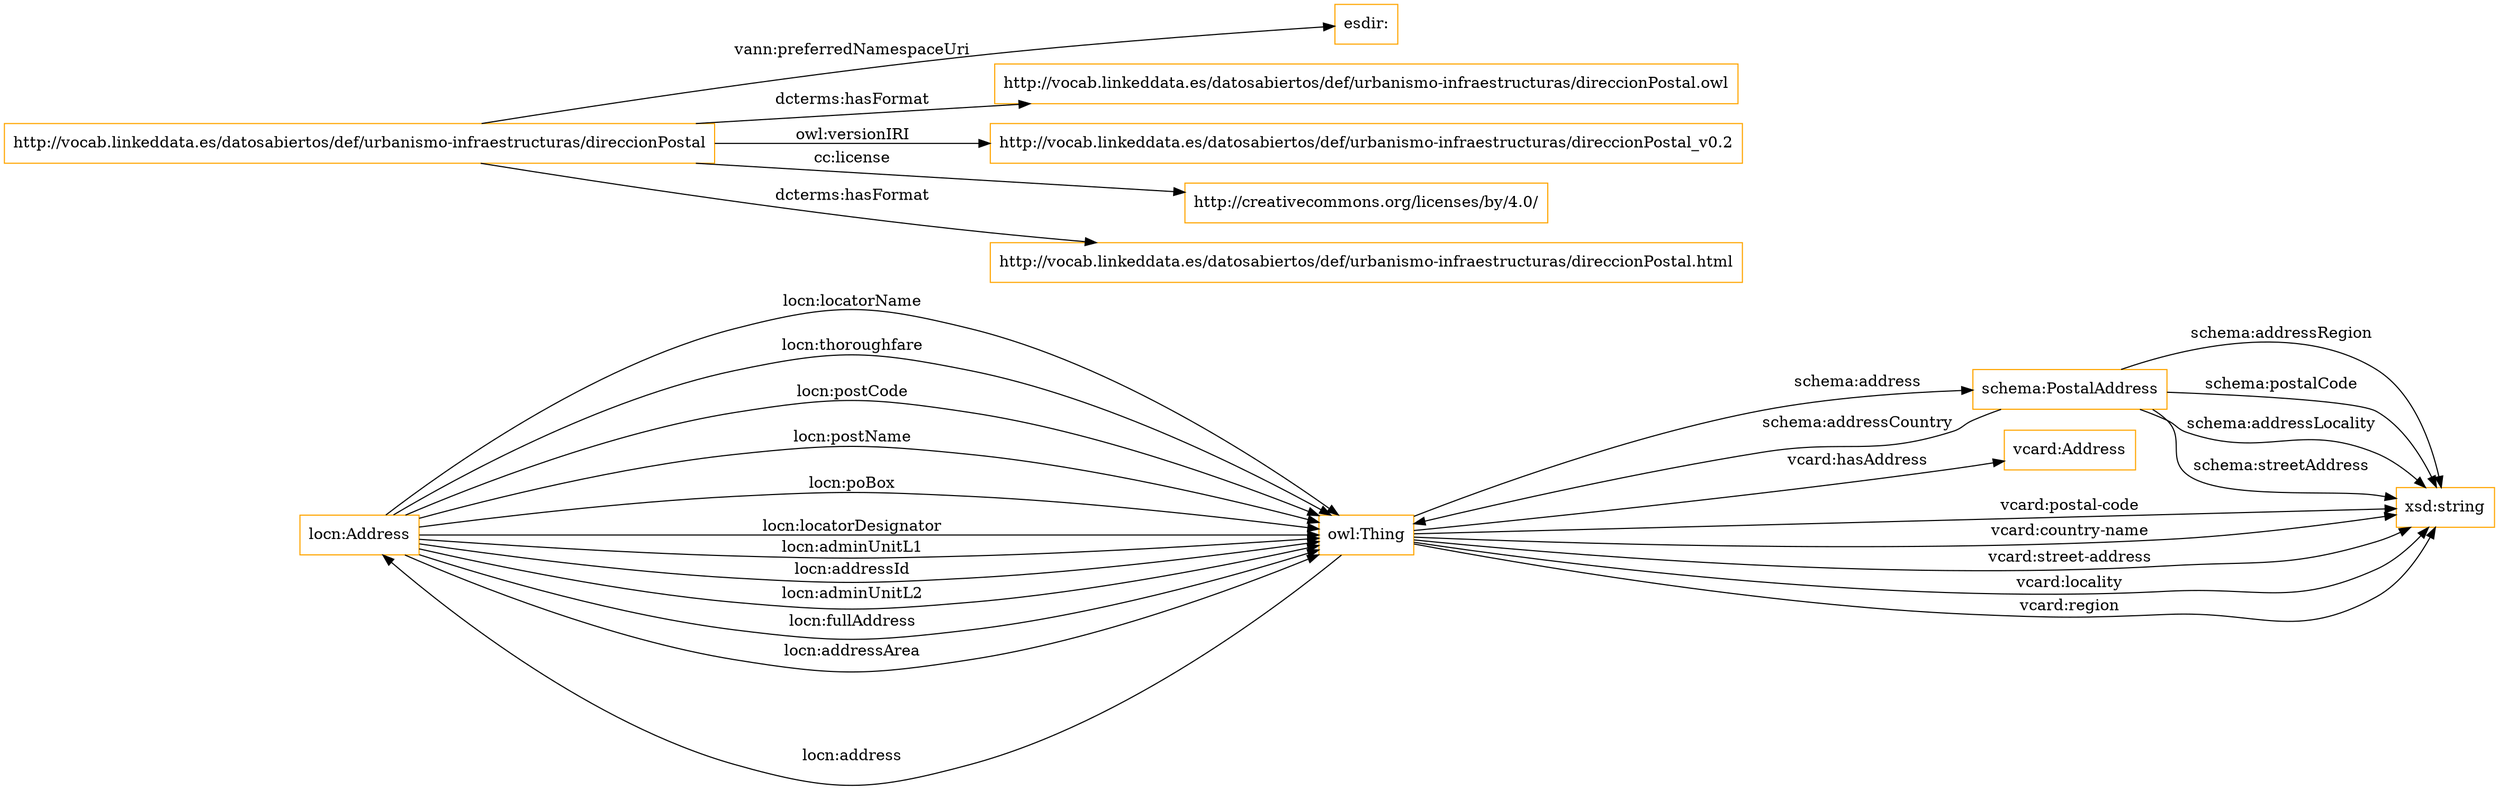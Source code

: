 digraph ar2dtool_diagram { 
rankdir=LR;
size="1501"
node [shape = rectangle, color="orange"]; "locn:Address" "vcard:Address" "schema:PostalAddress" ; /*classes style*/
	"http://vocab.linkeddata.es/datosabiertos/def/urbanismo-infraestructuras/direccionPostal" -> "esdir:" [ label = "vann:preferredNamespaceUri" ];
	"http://vocab.linkeddata.es/datosabiertos/def/urbanismo-infraestructuras/direccionPostal" -> "http://vocab.linkeddata.es/datosabiertos/def/urbanismo-infraestructuras/direccionPostal.owl" [ label = "dcterms:hasFormat" ];
	"http://vocab.linkeddata.es/datosabiertos/def/urbanismo-infraestructuras/direccionPostal" -> "http://vocab.linkeddata.es/datosabiertos/def/urbanismo-infraestructuras/direccionPostal_v0.2" [ label = "owl:versionIRI" ];
	"http://vocab.linkeddata.es/datosabiertos/def/urbanismo-infraestructuras/direccionPostal" -> "http://creativecommons.org/licenses/by/4.0/" [ label = "cc:license" ];
	"http://vocab.linkeddata.es/datosabiertos/def/urbanismo-infraestructuras/direccionPostal" -> "http://vocab.linkeddata.es/datosabiertos/def/urbanismo-infraestructuras/direccionPostal.html" [ label = "dcterms:hasFormat" ];
	"locn:Address" -> "owl:Thing" [ label = "locn:locatorName" ];
	"locn:Address" -> "owl:Thing" [ label = "locn:thoroughfare" ];
	"locn:Address" -> "owl:Thing" [ label = "locn:postCode" ];
	"schema:PostalAddress" -> "xsd:string" [ label = "schema:addressRegion" ];
	"owl:Thing" -> "vcard:Address" [ label = "vcard:hasAddress" ];
	"locn:Address" -> "owl:Thing" [ label = "locn:postName" ];
	"schema:PostalAddress" -> "xsd:string" [ label = "schema:postalCode" ];
	"owl:Thing" -> "xsd:string" [ label = "vcard:postal-code" ];
	"owl:Thing" -> "xsd:string" [ label = "vcard:country-name" ];
	"locn:Address" -> "owl:Thing" [ label = "locn:poBox" ];
	"locn:Address" -> "owl:Thing" [ label = "locn:locatorDesignator" ];
	"schema:PostalAddress" -> "xsd:string" [ label = "schema:addressLocality" ];
	"locn:Address" -> "owl:Thing" [ label = "locn:adminUnitL1" ];
	"locn:Address" -> "owl:Thing" [ label = "locn:addressId" ];
	"owl:Thing" -> "xsd:string" [ label = "vcard:street-address" ];
	"locn:Address" -> "owl:Thing" [ label = "locn:adminUnitL2" ];
	"owl:Thing" -> "schema:PostalAddress" [ label = "schema:address" ];
	"schema:PostalAddress" -> "owl:Thing" [ label = "schema:addressCountry" ];
	"owl:Thing" -> "locn:Address" [ label = "locn:address" ];
	"owl:Thing" -> "xsd:string" [ label = "vcard:locality" ];
	"locn:Address" -> "owl:Thing" [ label = "locn:fullAddress" ];
	"owl:Thing" -> "xsd:string" [ label = "vcard:region" ];
	"locn:Address" -> "owl:Thing" [ label = "locn:addressArea" ];
	"schema:PostalAddress" -> "xsd:string" [ label = "schema:streetAddress" ];

}
